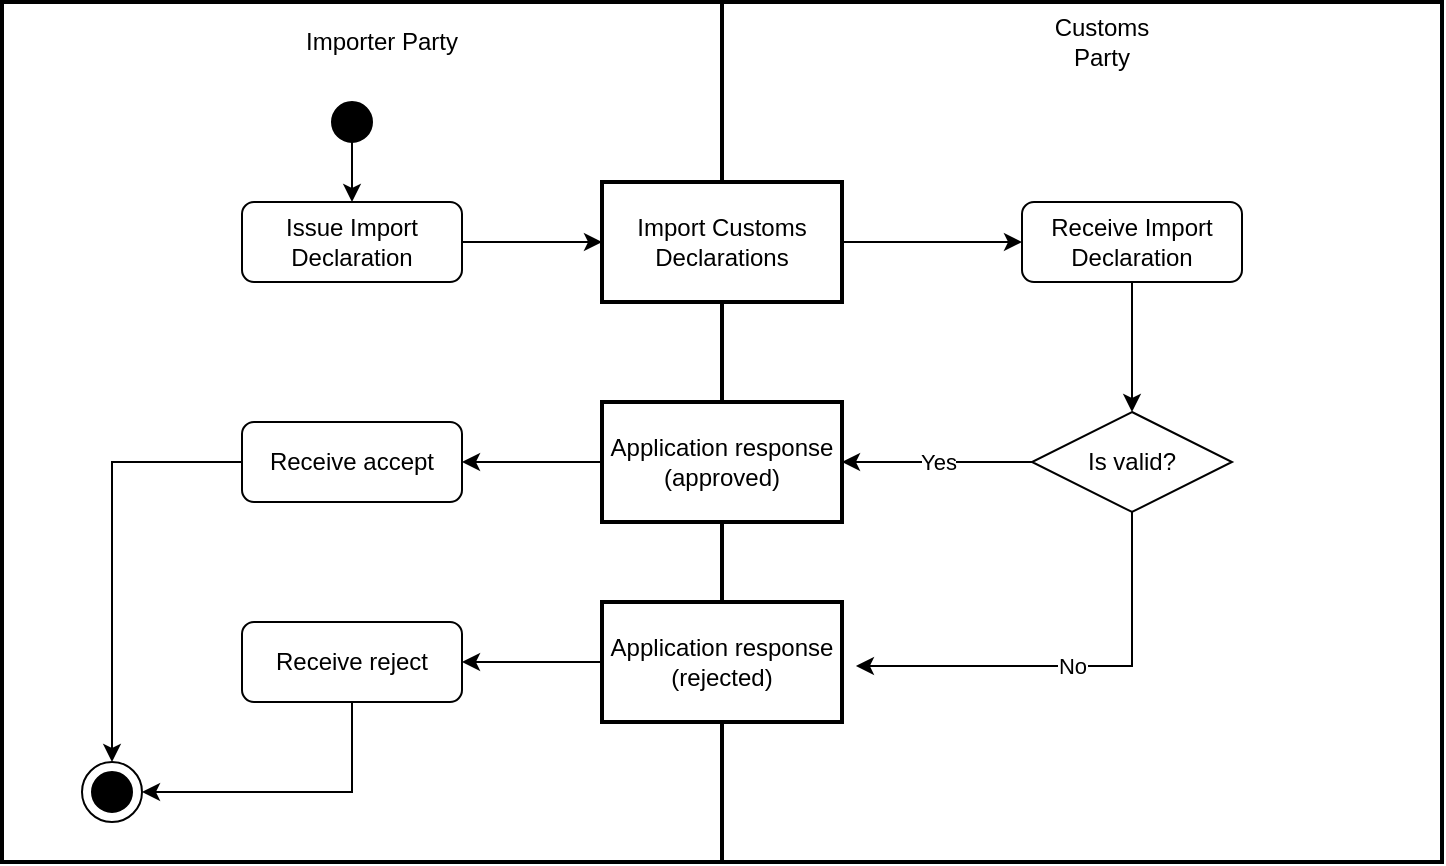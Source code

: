 <?xml version="1.0" encoding="UTF-8"?>
<mxfile version="13.1.3" type="google"><diagram id="db2bVVfNX6kb9CV8m8sJ" name="Page-1"><mxGraphModel dx="843" dy="550" grid="1" gridSize="10" guides="1" tooltips="1" connect="1" arrows="1" fold="1" page="1" pageScale="1" pageWidth="827" pageHeight="1169" math="0" shadow="0"><root><mxCell id="0"/><mxCell id="1" parent="0"/><mxCell id="z_Pagm8OeHW6UBPKZrJR-15" value="" style="rounded=0;whiteSpace=wrap;html=1;strokeWidth=2;" parent="1" vertex="1"><mxGeometry x="40" y="50" width="360" height="430" as="geometry"/></mxCell><mxCell id="z_Pagm8OeHW6UBPKZrJR-16" value="" style="rounded=0;whiteSpace=wrap;html=1;strokeWidth=2;" parent="1" vertex="1"><mxGeometry x="400" y="50" width="360" height="430" as="geometry"/></mxCell><mxCell id="z_Pagm8OeHW6UBPKZrJR-26" value="" style="edgeStyle=orthogonalEdgeStyle;rounded=0;orthogonalLoop=1;jettySize=auto;html=1;entryX=0.5;entryY=0;entryDx=0;entryDy=0;" parent="1" source="z_Pagm8OeHW6UBPKZrJR-17" target="z_Pagm8OeHW6UBPKZrJR-21" edge="1"><mxGeometry relative="1" as="geometry"><mxPoint x="215" y="200" as="targetPoint"/></mxGeometry></mxCell><mxCell id="z_Pagm8OeHW6UBPKZrJR-17" value="" style="ellipse;whiteSpace=wrap;html=1;aspect=fixed;strokeWidth=1;fillColor=#000000;" parent="1" vertex="1"><mxGeometry x="205" y="100" width="20" height="20" as="geometry"/></mxCell><mxCell id="z_Pagm8OeHW6UBPKZrJR-18" value="Importer Party" style="text;html=1;strokeColor=none;fillColor=none;align=center;verticalAlign=middle;whiteSpace=wrap;rounded=0;" parent="1" vertex="1"><mxGeometry x="190" y="60" width="80" height="20" as="geometry"/></mxCell><mxCell id="z_Pagm8OeHW6UBPKZrJR-19" value="Customs Party" style="text;html=1;strokeColor=none;fillColor=none;align=center;verticalAlign=middle;whiteSpace=wrap;rounded=0;" parent="1" vertex="1"><mxGeometry x="550" y="60" width="80" height="20" as="geometry"/></mxCell><mxCell id="z_Pagm8OeHW6UBPKZrJR-28" style="edgeStyle=orthogonalEdgeStyle;rounded=0;orthogonalLoop=1;jettySize=auto;html=1;entryX=0;entryY=0.5;entryDx=0;entryDy=0;" parent="1" source="z_Pagm8OeHW6UBPKZrJR-21" target="z_Pagm8OeHW6UBPKZrJR-22" edge="1"><mxGeometry relative="1" as="geometry"/></mxCell><mxCell id="z_Pagm8OeHW6UBPKZrJR-21" value="Issue Import Declaration" style="rounded=1;whiteSpace=wrap;html=1;strokeWidth=1;fillColor=#FFFFFF;" parent="1" vertex="1"><mxGeometry x="160" y="150" width="110" height="40" as="geometry"/></mxCell><mxCell id="z_Pagm8OeHW6UBPKZrJR-31" style="edgeStyle=orthogonalEdgeStyle;rounded=0;orthogonalLoop=1;jettySize=auto;html=1;entryX=0;entryY=0.5;entryDx=0;entryDy=0;" parent="1" source="z_Pagm8OeHW6UBPKZrJR-22" target="z_Pagm8OeHW6UBPKZrJR-29" edge="1"><mxGeometry relative="1" as="geometry"/></mxCell><mxCell id="z_Pagm8OeHW6UBPKZrJR-22" value="Import Customs Declarations" style="rounded=0;whiteSpace=wrap;html=1;strokeWidth=2;fillColor=#FFFFFF;" parent="1" vertex="1"><mxGeometry x="340" y="140" width="120" height="60" as="geometry"/></mxCell><mxCell id="z_Pagm8OeHW6UBPKZrJR-45" style="edgeStyle=orthogonalEdgeStyle;rounded=0;orthogonalLoop=1;jettySize=auto;html=1;" parent="1" source="z_Pagm8OeHW6UBPKZrJR-23" target="z_Pagm8OeHW6UBPKZrJR-38" edge="1"><mxGeometry relative="1" as="geometry"/></mxCell><mxCell id="z_Pagm8OeHW6UBPKZrJR-23" value="Application response (approved)" style="rounded=0;whiteSpace=wrap;html=1;strokeWidth=2;fillColor=#FFFFFF;" parent="1" vertex="1"><mxGeometry x="340" y="250" width="120" height="60" as="geometry"/></mxCell><mxCell id="z_Pagm8OeHW6UBPKZrJR-46" style="edgeStyle=orthogonalEdgeStyle;rounded=0;orthogonalLoop=1;jettySize=auto;html=1;entryX=1;entryY=0.5;entryDx=0;entryDy=0;" parent="1" source="z_Pagm8OeHW6UBPKZrJR-24" target="z_Pagm8OeHW6UBPKZrJR-41" edge="1"><mxGeometry relative="1" as="geometry"/></mxCell><mxCell id="z_Pagm8OeHW6UBPKZrJR-24" value="Application response (rejected)" style="rounded=0;whiteSpace=wrap;html=1;strokeWidth=2;fillColor=#FFFFFF;" parent="1" vertex="1"><mxGeometry x="340" y="350" width="120" height="60" as="geometry"/></mxCell><mxCell id="z_Pagm8OeHW6UBPKZrJR-33" style="edgeStyle=orthogonalEdgeStyle;rounded=0;orthogonalLoop=1;jettySize=auto;html=1;entryX=0.5;entryY=0;entryDx=0;entryDy=0;" parent="1" source="z_Pagm8OeHW6UBPKZrJR-29" target="z_Pagm8OeHW6UBPKZrJR-32" edge="1"><mxGeometry relative="1" as="geometry"/></mxCell><mxCell id="z_Pagm8OeHW6UBPKZrJR-29" value="Receive Import Declaration" style="rounded=1;whiteSpace=wrap;html=1;strokeWidth=1;fillColor=#FFFFFF;" parent="1" vertex="1"><mxGeometry x="550" y="150" width="110" height="40" as="geometry"/></mxCell><mxCell id="z_Pagm8OeHW6UBPKZrJR-34" value="Yes" style="edgeStyle=orthogonalEdgeStyle;rounded=0;orthogonalLoop=1;jettySize=auto;html=1;entryX=1;entryY=0.5;entryDx=0;entryDy=0;" parent="1" source="z_Pagm8OeHW6UBPKZrJR-32" target="z_Pagm8OeHW6UBPKZrJR-23" edge="1"><mxGeometry relative="1" as="geometry"/></mxCell><mxCell id="z_Pagm8OeHW6UBPKZrJR-37" value="No" style="edgeStyle=orthogonalEdgeStyle;rounded=0;orthogonalLoop=1;jettySize=auto;html=1;entryX=1.058;entryY=0.533;entryDx=0;entryDy=0;entryPerimeter=0;" parent="1" source="z_Pagm8OeHW6UBPKZrJR-32" target="z_Pagm8OeHW6UBPKZrJR-24" edge="1"><mxGeometry relative="1" as="geometry"><Array as="points"><mxPoint x="605" y="382"/></Array></mxGeometry></mxCell><mxCell id="z_Pagm8OeHW6UBPKZrJR-32" value="Is valid?" style="rhombus;whiteSpace=wrap;html=1;strokeWidth=1;fillColor=#FFFFFF;" parent="1" vertex="1"><mxGeometry x="555" y="255" width="100" height="50" as="geometry"/></mxCell><mxCell id="z_Pagm8OeHW6UBPKZrJR-54" style="edgeStyle=orthogonalEdgeStyle;rounded=0;orthogonalLoop=1;jettySize=auto;html=1;entryX=0.5;entryY=0;entryDx=0;entryDy=0;" parent="1" source="z_Pagm8OeHW6UBPKZrJR-38" target="z_Pagm8OeHW6UBPKZrJR-47" edge="1"><mxGeometry relative="1" as="geometry"/></mxCell><mxCell id="z_Pagm8OeHW6UBPKZrJR-38" value="Receive accept" style="rounded=1;whiteSpace=wrap;html=1;strokeWidth=1;fillColor=#FFFFFF;" parent="1" vertex="1"><mxGeometry x="160" y="260" width="110" height="40" as="geometry"/></mxCell><mxCell id="z_Pagm8OeHW6UBPKZrJR-53" style="edgeStyle=orthogonalEdgeStyle;rounded=0;orthogonalLoop=1;jettySize=auto;html=1;entryX=1;entryY=0.5;entryDx=0;entryDy=0;" parent="1" source="z_Pagm8OeHW6UBPKZrJR-41" target="z_Pagm8OeHW6UBPKZrJR-47" edge="1"><mxGeometry relative="1" as="geometry"><Array as="points"><mxPoint x="215" y="445"/></Array></mxGeometry></mxCell><mxCell id="z_Pagm8OeHW6UBPKZrJR-41" value="Receive reject" style="rounded=1;whiteSpace=wrap;html=1;strokeWidth=1;fillColor=#FFFFFF;" parent="1" vertex="1"><mxGeometry x="160" y="360" width="110" height="40" as="geometry"/></mxCell><mxCell id="z_Pagm8OeHW6UBPKZrJR-47" value="" style="ellipse;whiteSpace=wrap;html=1;aspect=fixed;strokeWidth=1;fillColor=#FFFFFF;" parent="1" vertex="1"><mxGeometry x="80" y="430" width="30" height="30" as="geometry"/></mxCell><mxCell id="z_Pagm8OeHW6UBPKZrJR-48" value="" style="ellipse;whiteSpace=wrap;html=1;aspect=fixed;strokeWidth=1;fillColor=#000000;" parent="1" vertex="1"><mxGeometry x="85" y="435" width="20" height="20" as="geometry"/></mxCell></root></mxGraphModel></diagram></mxfile>